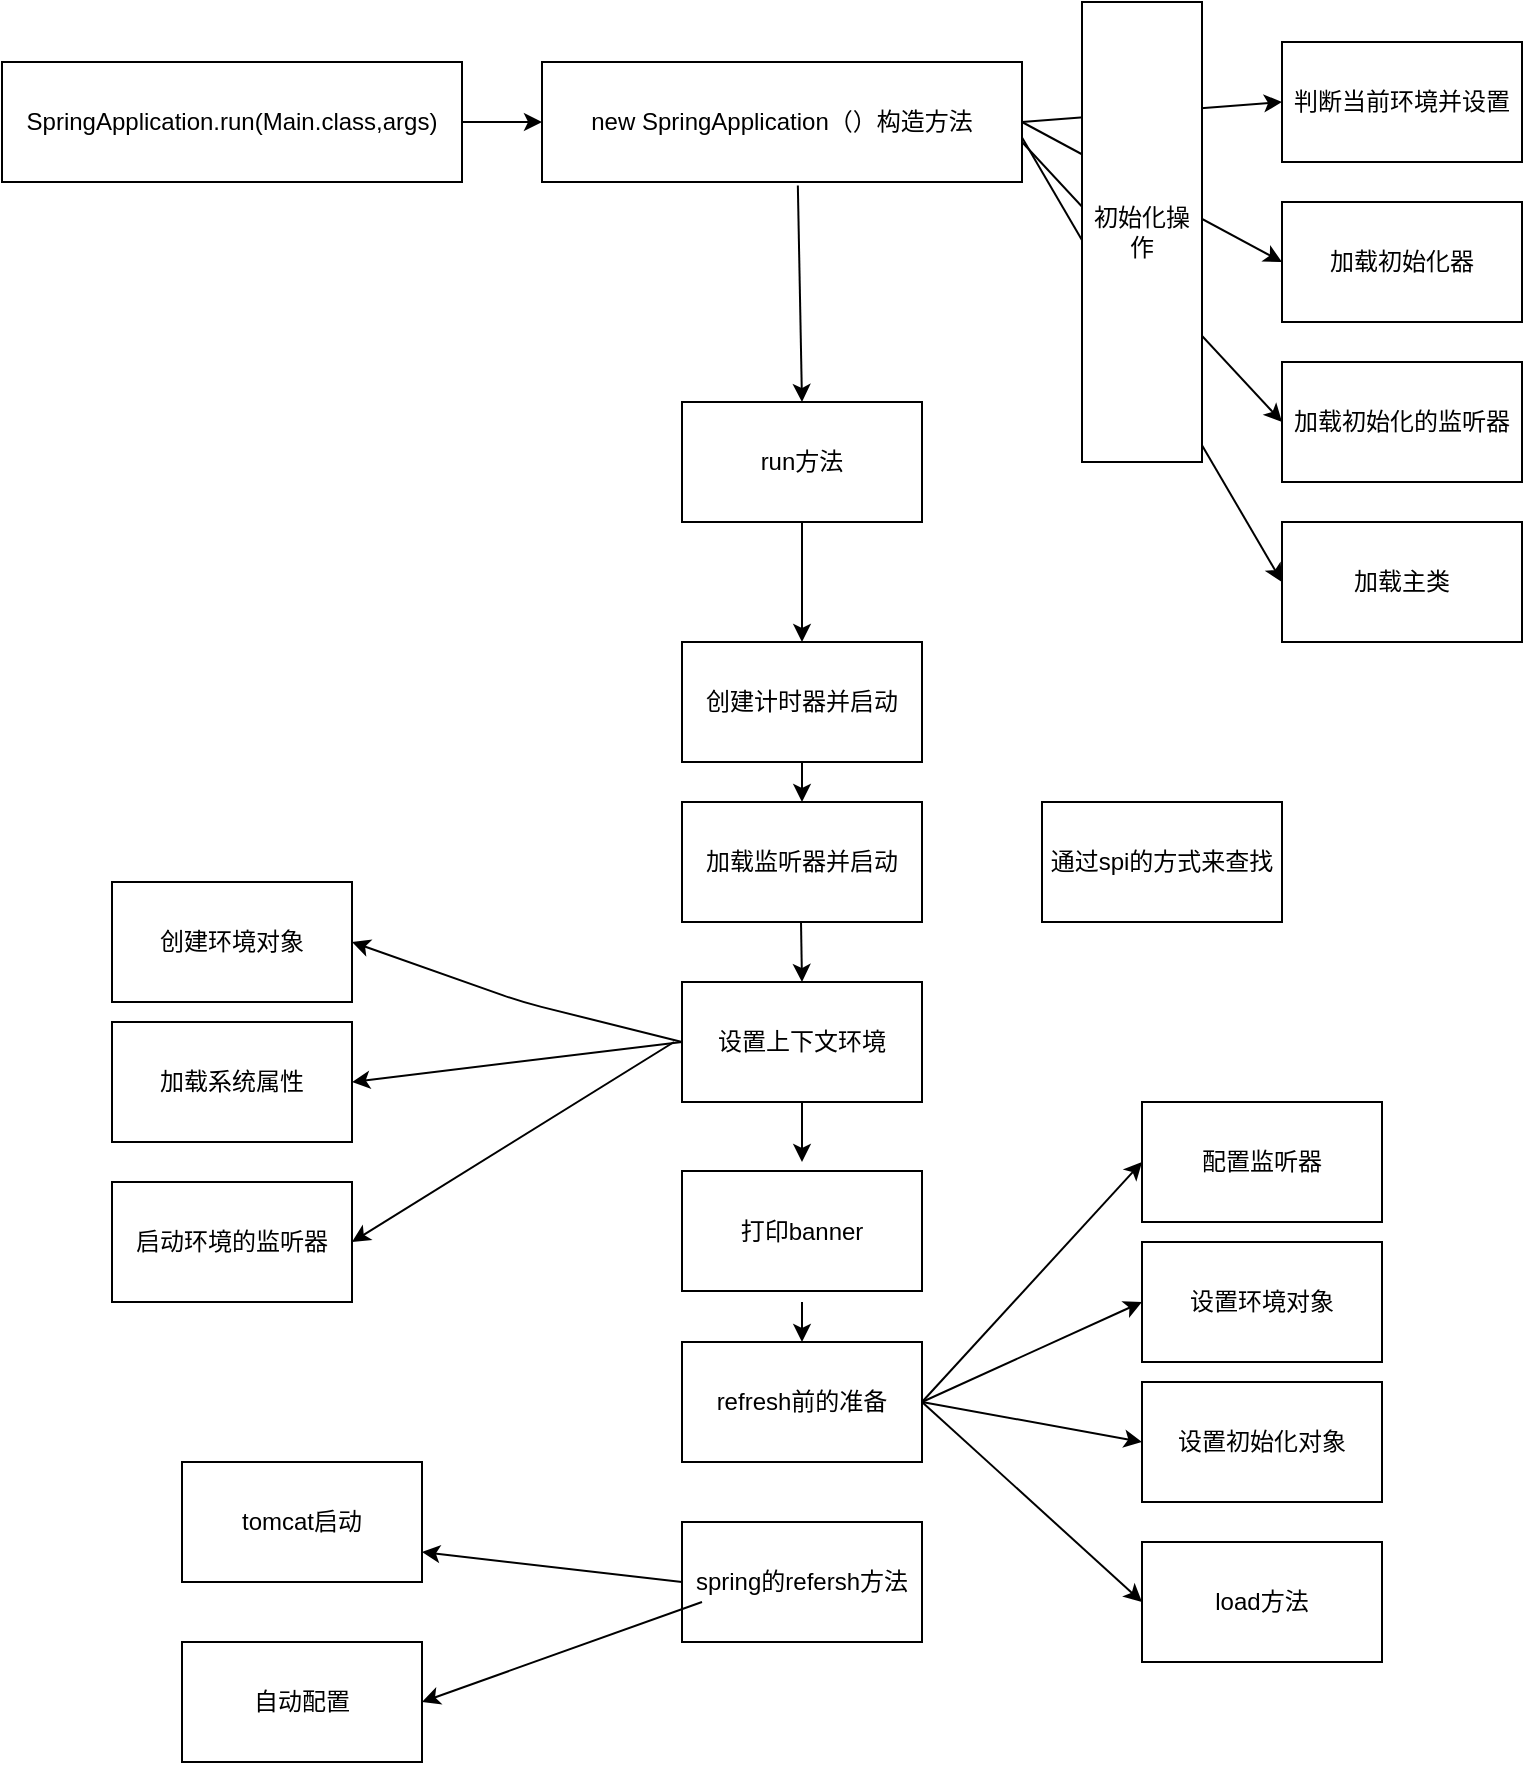 <mxfile version="14.3.2" type="github">
  <diagram id="AsEQHJRHFvDNdhf22Bxb" name="Page-1">
    <mxGraphModel dx="1038" dy="548" grid="1" gridSize="10" guides="1" tooltips="1" connect="1" arrows="1" fold="1" page="1" pageScale="1" pageWidth="827" pageHeight="1169" math="0" shadow="0">
      <root>
        <mxCell id="0" />
        <mxCell id="1" parent="0" />
        <mxCell id="KaeLfl71wmsGlNCtkgR9-1" value="SpringApplication.run(Main.class,args)" style="rounded=0;whiteSpace=wrap;html=1;" vertex="1" parent="1">
          <mxGeometry x="40" y="30" width="230" height="60" as="geometry" />
        </mxCell>
        <mxCell id="KaeLfl71wmsGlNCtkgR9-2" value="new SpringApplication（）构造方法" style="rounded=0;whiteSpace=wrap;html=1;" vertex="1" parent="1">
          <mxGeometry x="310" y="30" width="240" height="60" as="geometry" />
        </mxCell>
        <mxCell id="KaeLfl71wmsGlNCtkgR9-3" value="run方法" style="rounded=0;whiteSpace=wrap;html=1;" vertex="1" parent="1">
          <mxGeometry x="380" y="200" width="120" height="60" as="geometry" />
        </mxCell>
        <mxCell id="KaeLfl71wmsGlNCtkgR9-4" value="加载初始化器" style="rounded=0;whiteSpace=wrap;html=1;" vertex="1" parent="1">
          <mxGeometry x="680" y="100" width="120" height="60" as="geometry" />
        </mxCell>
        <mxCell id="KaeLfl71wmsGlNCtkgR9-5" value="加载初始化的监听器" style="rounded=0;whiteSpace=wrap;html=1;" vertex="1" parent="1">
          <mxGeometry x="680" y="180" width="120" height="60" as="geometry" />
        </mxCell>
        <mxCell id="KaeLfl71wmsGlNCtkgR9-6" value="加载主类" style="rounded=0;whiteSpace=wrap;html=1;" vertex="1" parent="1">
          <mxGeometry x="680" y="260" width="120" height="60" as="geometry" />
        </mxCell>
        <mxCell id="KaeLfl71wmsGlNCtkgR9-7" value="判断当前环境并设置" style="rounded=0;whiteSpace=wrap;html=1;" vertex="1" parent="1">
          <mxGeometry x="680" y="20" width="120" height="60" as="geometry" />
        </mxCell>
        <mxCell id="KaeLfl71wmsGlNCtkgR9-8" value="" style="endArrow=classic;html=1;exitX=1;exitY=0.5;exitDx=0;exitDy=0;entryX=0;entryY=0.5;entryDx=0;entryDy=0;" edge="1" parent="1" source="KaeLfl71wmsGlNCtkgR9-1" target="KaeLfl71wmsGlNCtkgR9-2">
          <mxGeometry width="50" height="50" relative="1" as="geometry">
            <mxPoint x="390" y="290" as="sourcePoint" />
            <mxPoint x="440" y="240" as="targetPoint" />
          </mxGeometry>
        </mxCell>
        <mxCell id="KaeLfl71wmsGlNCtkgR9-9" value="" style="endArrow=classic;html=1;exitX=1;exitY=0.5;exitDx=0;exitDy=0;entryX=0;entryY=0.5;entryDx=0;entryDy=0;" edge="1" parent="1" source="KaeLfl71wmsGlNCtkgR9-2" target="KaeLfl71wmsGlNCtkgR9-7">
          <mxGeometry width="50" height="50" relative="1" as="geometry">
            <mxPoint x="280" y="70" as="sourcePoint" />
            <mxPoint x="320" y="70" as="targetPoint" />
          </mxGeometry>
        </mxCell>
        <mxCell id="KaeLfl71wmsGlNCtkgR9-10" value="" style="endArrow=classic;html=1;entryX=0;entryY=0.5;entryDx=0;entryDy=0;" edge="1" parent="1" target="KaeLfl71wmsGlNCtkgR9-4">
          <mxGeometry width="50" height="50" relative="1" as="geometry">
            <mxPoint x="550" y="60" as="sourcePoint" />
            <mxPoint x="690" y="60" as="targetPoint" />
          </mxGeometry>
        </mxCell>
        <mxCell id="KaeLfl71wmsGlNCtkgR9-11" value="" style="endArrow=classic;html=1;entryX=0;entryY=0.5;entryDx=0;entryDy=0;exitX=1;exitY=0.667;exitDx=0;exitDy=0;exitPerimeter=0;" edge="1" parent="1" source="KaeLfl71wmsGlNCtkgR9-2" target="KaeLfl71wmsGlNCtkgR9-5">
          <mxGeometry width="50" height="50" relative="1" as="geometry">
            <mxPoint x="560" y="70" as="sourcePoint" />
            <mxPoint x="690" y="140" as="targetPoint" />
          </mxGeometry>
        </mxCell>
        <mxCell id="KaeLfl71wmsGlNCtkgR9-12" value="" style="endArrow=classic;html=1;entryX=0;entryY=0.5;entryDx=0;entryDy=0;exitX=1;exitY=0.63;exitDx=0;exitDy=0;exitPerimeter=0;" edge="1" parent="1" source="KaeLfl71wmsGlNCtkgR9-2" target="KaeLfl71wmsGlNCtkgR9-6">
          <mxGeometry width="50" height="50" relative="1" as="geometry">
            <mxPoint x="560" y="80.02" as="sourcePoint" />
            <mxPoint x="690" y="220" as="targetPoint" />
          </mxGeometry>
        </mxCell>
        <mxCell id="KaeLfl71wmsGlNCtkgR9-13" value="初始化操作" style="rounded=0;whiteSpace=wrap;html=1;" vertex="1" parent="1">
          <mxGeometry x="580" width="60" height="230" as="geometry" />
        </mxCell>
        <mxCell id="KaeLfl71wmsGlNCtkgR9-14" value="" style="endArrow=classic;html=1;exitX=0.533;exitY=1.03;exitDx=0;exitDy=0;exitPerimeter=0;" edge="1" parent="1" source="KaeLfl71wmsGlNCtkgR9-2">
          <mxGeometry width="50" height="50" relative="1" as="geometry">
            <mxPoint x="390" y="290" as="sourcePoint" />
            <mxPoint x="440" y="200" as="targetPoint" />
          </mxGeometry>
        </mxCell>
        <mxCell id="KaeLfl71wmsGlNCtkgR9-15" value="创建计时器并启动" style="rounded=0;whiteSpace=wrap;html=1;" vertex="1" parent="1">
          <mxGeometry x="380" y="320" width="120" height="60" as="geometry" />
        </mxCell>
        <mxCell id="KaeLfl71wmsGlNCtkgR9-16" value="加载监听器并启动" style="rounded=0;whiteSpace=wrap;html=1;" vertex="1" parent="1">
          <mxGeometry x="380" y="400" width="120" height="60" as="geometry" />
        </mxCell>
        <mxCell id="KaeLfl71wmsGlNCtkgR9-17" value="通过spi的方式来查找" style="rounded=0;whiteSpace=wrap;html=1;" vertex="1" parent="1">
          <mxGeometry x="560" y="400" width="120" height="60" as="geometry" />
        </mxCell>
        <mxCell id="KaeLfl71wmsGlNCtkgR9-18" value="设置上下文环境" style="rounded=0;whiteSpace=wrap;html=1;" vertex="1" parent="1">
          <mxGeometry x="380" y="490" width="120" height="60" as="geometry" />
        </mxCell>
        <mxCell id="KaeLfl71wmsGlNCtkgR9-19" value="加载系统属性" style="rounded=0;whiteSpace=wrap;html=1;" vertex="1" parent="1">
          <mxGeometry x="95" y="510" width="120" height="60" as="geometry" />
        </mxCell>
        <mxCell id="KaeLfl71wmsGlNCtkgR9-20" value="启动环境的监听器" style="rounded=0;whiteSpace=wrap;html=1;" vertex="1" parent="1">
          <mxGeometry x="95" y="590" width="120" height="60" as="geometry" />
        </mxCell>
        <mxCell id="KaeLfl71wmsGlNCtkgR9-21" value="创建环境对象" style="rounded=0;whiteSpace=wrap;html=1;" vertex="1" parent="1">
          <mxGeometry x="95" y="440" width="120" height="60" as="geometry" />
        </mxCell>
        <mxCell id="KaeLfl71wmsGlNCtkgR9-22" value="打印banner" style="rounded=0;whiteSpace=wrap;html=1;" vertex="1" parent="1">
          <mxGeometry x="380" y="584.5" width="120" height="60" as="geometry" />
        </mxCell>
        <mxCell id="KaeLfl71wmsGlNCtkgR9-23" value="refresh前的准备" style="rounded=0;whiteSpace=wrap;html=1;" vertex="1" parent="1">
          <mxGeometry x="380" y="670" width="120" height="60" as="geometry" />
        </mxCell>
        <mxCell id="KaeLfl71wmsGlNCtkgR9-24" value="配置监听器" style="rounded=0;whiteSpace=wrap;html=1;" vertex="1" parent="1">
          <mxGeometry x="610" y="550" width="120" height="60" as="geometry" />
        </mxCell>
        <mxCell id="KaeLfl71wmsGlNCtkgR9-25" value="设置初始化对象" style="rounded=0;whiteSpace=wrap;html=1;" vertex="1" parent="1">
          <mxGeometry x="610" y="690" width="120" height="60" as="geometry" />
        </mxCell>
        <mxCell id="KaeLfl71wmsGlNCtkgR9-26" value="load方法" style="rounded=0;whiteSpace=wrap;html=1;" vertex="1" parent="1">
          <mxGeometry x="610" y="770" width="120" height="60" as="geometry" />
        </mxCell>
        <mxCell id="KaeLfl71wmsGlNCtkgR9-27" value="设置环境对象" style="rounded=0;whiteSpace=wrap;html=1;" vertex="1" parent="1">
          <mxGeometry x="610" y="620" width="120" height="60" as="geometry" />
        </mxCell>
        <mxCell id="KaeLfl71wmsGlNCtkgR9-28" value="" style="endArrow=classic;html=1;entryX=1;entryY=0.5;entryDx=0;entryDy=0;exitX=0;exitY=0.5;exitDx=0;exitDy=0;" edge="1" parent="1" source="KaeLfl71wmsGlNCtkgR9-18" target="KaeLfl71wmsGlNCtkgR9-21">
          <mxGeometry width="50" height="50" relative="1" as="geometry">
            <mxPoint x="390" y="580" as="sourcePoint" />
            <mxPoint x="440" y="530" as="targetPoint" />
            <Array as="points">
              <mxPoint x="300" y="500" />
            </Array>
          </mxGeometry>
        </mxCell>
        <mxCell id="KaeLfl71wmsGlNCtkgR9-29" value="" style="endArrow=classic;html=1;entryX=1;entryY=0.5;entryDx=0;entryDy=0;exitX=0;exitY=0.5;exitDx=0;exitDy=0;" edge="1" parent="1" source="KaeLfl71wmsGlNCtkgR9-18" target="KaeLfl71wmsGlNCtkgR9-19">
          <mxGeometry width="50" height="50" relative="1" as="geometry">
            <mxPoint x="390" y="580" as="sourcePoint" />
            <mxPoint x="440" y="530" as="targetPoint" />
          </mxGeometry>
        </mxCell>
        <mxCell id="KaeLfl71wmsGlNCtkgR9-30" value="" style="endArrow=classic;html=1;entryX=1;entryY=0.5;entryDx=0;entryDy=0;" edge="1" parent="1" target="KaeLfl71wmsGlNCtkgR9-20">
          <mxGeometry width="50" height="50" relative="1" as="geometry">
            <mxPoint x="376" y="520" as="sourcePoint" />
            <mxPoint x="225" y="550" as="targetPoint" />
          </mxGeometry>
        </mxCell>
        <mxCell id="KaeLfl71wmsGlNCtkgR9-31" value="" style="endArrow=classic;html=1;entryX=0;entryY=0.5;entryDx=0;entryDy=0;exitX=1;exitY=0.5;exitDx=0;exitDy=0;" edge="1" parent="1" source="KaeLfl71wmsGlNCtkgR9-23" target="KaeLfl71wmsGlNCtkgR9-24">
          <mxGeometry width="50" height="50" relative="1" as="geometry">
            <mxPoint x="400" y="540" as="sourcePoint" />
            <mxPoint x="235" y="560" as="targetPoint" />
          </mxGeometry>
        </mxCell>
        <mxCell id="KaeLfl71wmsGlNCtkgR9-32" value="" style="endArrow=classic;html=1;entryX=0;entryY=0.5;entryDx=0;entryDy=0;exitX=1;exitY=0.5;exitDx=0;exitDy=0;" edge="1" parent="1" source="KaeLfl71wmsGlNCtkgR9-23" target="KaeLfl71wmsGlNCtkgR9-27">
          <mxGeometry width="50" height="50" relative="1" as="geometry">
            <mxPoint x="510" y="710" as="sourcePoint" />
            <mxPoint x="620" y="590" as="targetPoint" />
          </mxGeometry>
        </mxCell>
        <mxCell id="KaeLfl71wmsGlNCtkgR9-33" value="" style="endArrow=classic;html=1;entryX=0;entryY=0.5;entryDx=0;entryDy=0;exitX=1;exitY=0.5;exitDx=0;exitDy=0;" edge="1" parent="1" source="KaeLfl71wmsGlNCtkgR9-23" target="KaeLfl71wmsGlNCtkgR9-25">
          <mxGeometry width="50" height="50" relative="1" as="geometry">
            <mxPoint x="510" y="710" as="sourcePoint" />
            <mxPoint x="620" y="660" as="targetPoint" />
          </mxGeometry>
        </mxCell>
        <mxCell id="KaeLfl71wmsGlNCtkgR9-34" value="" style="endArrow=classic;html=1;entryX=0;entryY=0.5;entryDx=0;entryDy=0;exitX=1;exitY=0.5;exitDx=0;exitDy=0;" edge="1" parent="1" target="KaeLfl71wmsGlNCtkgR9-26">
          <mxGeometry width="50" height="50" relative="1" as="geometry">
            <mxPoint x="500" y="700" as="sourcePoint" />
            <mxPoint x="610" y="720" as="targetPoint" />
          </mxGeometry>
        </mxCell>
        <mxCell id="KaeLfl71wmsGlNCtkgR9-35" value="spring的refersh方法" style="rounded=0;whiteSpace=wrap;html=1;" vertex="1" parent="1">
          <mxGeometry x="380" y="760" width="120" height="60" as="geometry" />
        </mxCell>
        <mxCell id="KaeLfl71wmsGlNCtkgR9-36" value="tomcat启动" style="rounded=0;whiteSpace=wrap;html=1;" vertex="1" parent="1">
          <mxGeometry x="130" y="730" width="120" height="60" as="geometry" />
        </mxCell>
        <mxCell id="KaeLfl71wmsGlNCtkgR9-37" value="自动配置" style="rounded=0;whiteSpace=wrap;html=1;" vertex="1" parent="1">
          <mxGeometry x="130" y="820" width="120" height="60" as="geometry" />
        </mxCell>
        <mxCell id="KaeLfl71wmsGlNCtkgR9-38" value="" style="endArrow=classic;html=1;entryX=1;entryY=0.75;entryDx=0;entryDy=0;exitX=0;exitY=0.5;exitDx=0;exitDy=0;" edge="1" parent="1" source="KaeLfl71wmsGlNCtkgR9-35" target="KaeLfl71wmsGlNCtkgR9-36">
          <mxGeometry width="50" height="50" relative="1" as="geometry">
            <mxPoint x="386" y="530" as="sourcePoint" />
            <mxPoint x="225" y="630" as="targetPoint" />
          </mxGeometry>
        </mxCell>
        <mxCell id="KaeLfl71wmsGlNCtkgR9-39" value="" style="endArrow=classic;html=1;entryX=1;entryY=0.5;entryDx=0;entryDy=0;exitX=0;exitY=0.5;exitDx=0;exitDy=0;" edge="1" parent="1" target="KaeLfl71wmsGlNCtkgR9-37">
          <mxGeometry width="50" height="50" relative="1" as="geometry">
            <mxPoint x="390" y="800" as="sourcePoint" />
            <mxPoint x="260" y="785" as="targetPoint" />
          </mxGeometry>
        </mxCell>
        <mxCell id="KaeLfl71wmsGlNCtkgR9-40" value="" style="endArrow=classic;html=1;entryX=0.5;entryY=0;entryDx=0;entryDy=0;exitX=0.5;exitY=1;exitDx=0;exitDy=0;exitPerimeter=0;" edge="1" parent="1" source="KaeLfl71wmsGlNCtkgR9-3" target="KaeLfl71wmsGlNCtkgR9-15">
          <mxGeometry width="50" height="50" relative="1" as="geometry">
            <mxPoint x="440" y="270" as="sourcePoint" />
            <mxPoint x="450" y="210" as="targetPoint" />
          </mxGeometry>
        </mxCell>
        <mxCell id="KaeLfl71wmsGlNCtkgR9-41" value="" style="endArrow=classic;html=1;entryX=0.5;entryY=0;entryDx=0;entryDy=0;exitX=0.5;exitY=1;exitDx=0;exitDy=0;" edge="1" parent="1" source="KaeLfl71wmsGlNCtkgR9-15" target="KaeLfl71wmsGlNCtkgR9-16">
          <mxGeometry width="50" height="50" relative="1" as="geometry">
            <mxPoint x="450" y="270" as="sourcePoint" />
            <mxPoint x="450" y="330" as="targetPoint" />
          </mxGeometry>
        </mxCell>
        <mxCell id="KaeLfl71wmsGlNCtkgR9-42" value="" style="endArrow=classic;html=1;exitX=0.5;exitY=1;exitDx=0;exitDy=0;exitPerimeter=0;" edge="1" parent="1">
          <mxGeometry width="50" height="50" relative="1" as="geometry">
            <mxPoint x="439.5" y="460" as="sourcePoint" />
            <mxPoint x="440" y="490" as="targetPoint" />
          </mxGeometry>
        </mxCell>
        <mxCell id="KaeLfl71wmsGlNCtkgR9-43" value="" style="endArrow=classic;html=1;exitX=0.5;exitY=1;exitDx=0;exitDy=0;" edge="1" parent="1" source="KaeLfl71wmsGlNCtkgR9-18">
          <mxGeometry width="50" height="50" relative="1" as="geometry">
            <mxPoint x="449.5" y="470" as="sourcePoint" />
            <mxPoint x="440" y="580" as="targetPoint" />
          </mxGeometry>
        </mxCell>
        <mxCell id="KaeLfl71wmsGlNCtkgR9-44" value="" style="endArrow=classic;html=1;entryX=0.5;entryY=0;entryDx=0;entryDy=0;" edge="1" parent="1" target="KaeLfl71wmsGlNCtkgR9-23">
          <mxGeometry width="50" height="50" relative="1" as="geometry">
            <mxPoint x="440" y="650" as="sourcePoint" />
            <mxPoint x="450" y="590" as="targetPoint" />
          </mxGeometry>
        </mxCell>
      </root>
    </mxGraphModel>
  </diagram>
</mxfile>
